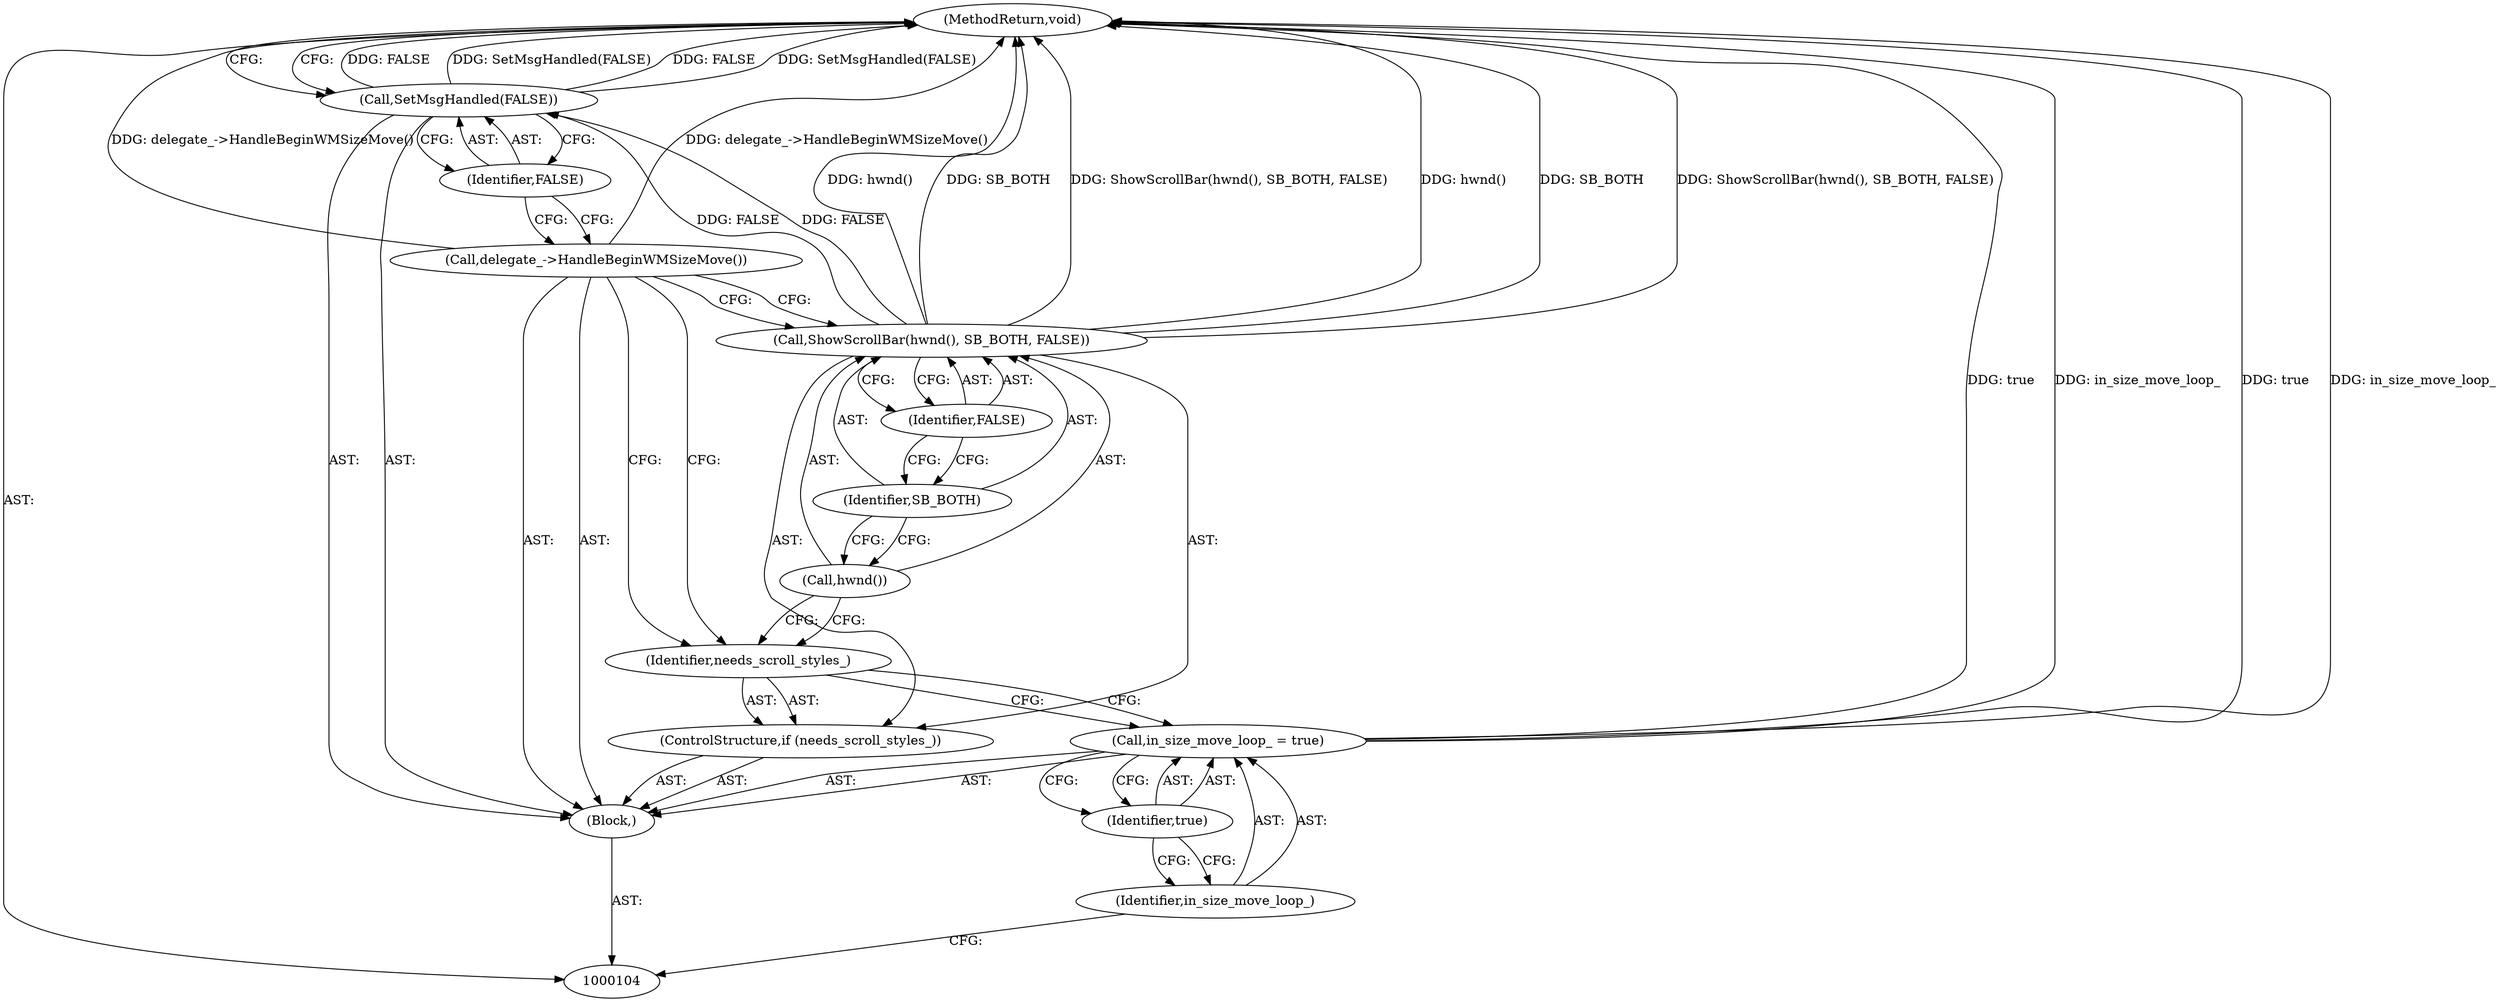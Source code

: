 digraph "0_Chrome_2513dd6b9abb188c1c666609aa9c24a498e1dba4_1" {
"1000118" [label="(MethodReturn,void)"];
"1000105" [label="(Block,)"];
"1000115" [label="(Call,delegate_->HandleBeginWMSizeMove())"];
"1000117" [label="(Identifier,FALSE)"];
"1000116" [label="(Call,SetMsgHandled(FALSE))"];
"1000106" [label="(Call,in_size_move_loop_ = true)"];
"1000107" [label="(Identifier,in_size_move_loop_)"];
"1000108" [label="(Identifier,true)"];
"1000109" [label="(ControlStructure,if (needs_scroll_styles_))"];
"1000110" [label="(Identifier,needs_scroll_styles_)"];
"1000112" [label="(Call,hwnd())"];
"1000113" [label="(Identifier,SB_BOTH)"];
"1000114" [label="(Identifier,FALSE)"];
"1000111" [label="(Call,ShowScrollBar(hwnd(), SB_BOTH, FALSE))"];
"1000118" -> "1000104"  [label="AST: "];
"1000118" -> "1000116"  [label="CFG: "];
"1000116" -> "1000118"  [label="DDG: FALSE"];
"1000116" -> "1000118"  [label="DDG: SetMsgHandled(FALSE)"];
"1000106" -> "1000118"  [label="DDG: true"];
"1000106" -> "1000118"  [label="DDG: in_size_move_loop_"];
"1000115" -> "1000118"  [label="DDG: delegate_->HandleBeginWMSizeMove()"];
"1000111" -> "1000118"  [label="DDG: hwnd()"];
"1000111" -> "1000118"  [label="DDG: SB_BOTH"];
"1000111" -> "1000118"  [label="DDG: ShowScrollBar(hwnd(), SB_BOTH, FALSE)"];
"1000105" -> "1000104"  [label="AST: "];
"1000106" -> "1000105"  [label="AST: "];
"1000109" -> "1000105"  [label="AST: "];
"1000115" -> "1000105"  [label="AST: "];
"1000116" -> "1000105"  [label="AST: "];
"1000115" -> "1000105"  [label="AST: "];
"1000115" -> "1000111"  [label="CFG: "];
"1000115" -> "1000110"  [label="CFG: "];
"1000117" -> "1000115"  [label="CFG: "];
"1000115" -> "1000118"  [label="DDG: delegate_->HandleBeginWMSizeMove()"];
"1000117" -> "1000116"  [label="AST: "];
"1000117" -> "1000115"  [label="CFG: "];
"1000116" -> "1000117"  [label="CFG: "];
"1000116" -> "1000105"  [label="AST: "];
"1000116" -> "1000117"  [label="CFG: "];
"1000117" -> "1000116"  [label="AST: "];
"1000118" -> "1000116"  [label="CFG: "];
"1000116" -> "1000118"  [label="DDG: FALSE"];
"1000116" -> "1000118"  [label="DDG: SetMsgHandled(FALSE)"];
"1000111" -> "1000116"  [label="DDG: FALSE"];
"1000106" -> "1000105"  [label="AST: "];
"1000106" -> "1000108"  [label="CFG: "];
"1000107" -> "1000106"  [label="AST: "];
"1000108" -> "1000106"  [label="AST: "];
"1000110" -> "1000106"  [label="CFG: "];
"1000106" -> "1000118"  [label="DDG: true"];
"1000106" -> "1000118"  [label="DDG: in_size_move_loop_"];
"1000107" -> "1000106"  [label="AST: "];
"1000107" -> "1000104"  [label="CFG: "];
"1000108" -> "1000107"  [label="CFG: "];
"1000108" -> "1000106"  [label="AST: "];
"1000108" -> "1000107"  [label="CFG: "];
"1000106" -> "1000108"  [label="CFG: "];
"1000109" -> "1000105"  [label="AST: "];
"1000110" -> "1000109"  [label="AST: "];
"1000111" -> "1000109"  [label="AST: "];
"1000110" -> "1000109"  [label="AST: "];
"1000110" -> "1000106"  [label="CFG: "];
"1000112" -> "1000110"  [label="CFG: "];
"1000115" -> "1000110"  [label="CFG: "];
"1000112" -> "1000111"  [label="AST: "];
"1000112" -> "1000110"  [label="CFG: "];
"1000113" -> "1000112"  [label="CFG: "];
"1000113" -> "1000111"  [label="AST: "];
"1000113" -> "1000112"  [label="CFG: "];
"1000114" -> "1000113"  [label="CFG: "];
"1000114" -> "1000111"  [label="AST: "];
"1000114" -> "1000113"  [label="CFG: "];
"1000111" -> "1000114"  [label="CFG: "];
"1000111" -> "1000109"  [label="AST: "];
"1000111" -> "1000114"  [label="CFG: "];
"1000112" -> "1000111"  [label="AST: "];
"1000113" -> "1000111"  [label="AST: "];
"1000114" -> "1000111"  [label="AST: "];
"1000115" -> "1000111"  [label="CFG: "];
"1000111" -> "1000118"  [label="DDG: hwnd()"];
"1000111" -> "1000118"  [label="DDG: SB_BOTH"];
"1000111" -> "1000118"  [label="DDG: ShowScrollBar(hwnd(), SB_BOTH, FALSE)"];
"1000111" -> "1000116"  [label="DDG: FALSE"];
}
